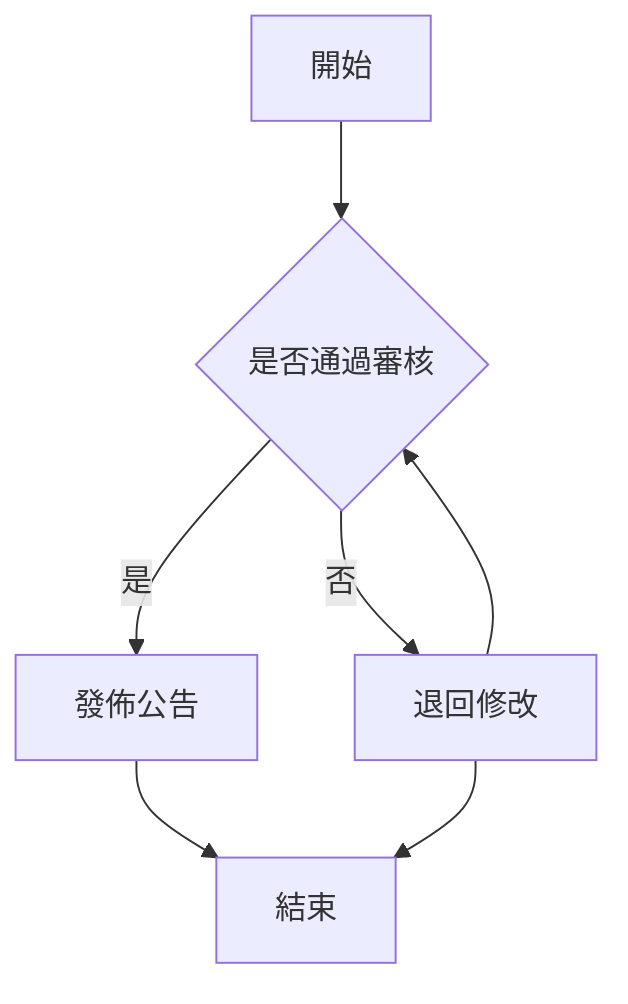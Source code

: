 graph TD
  A[開始] --> B{是否通過審核}
  B -- 是 --> C[發佈公告]
  B -- 否 --> D[退回修改]
  D --> B
  C --> E[結束]
  D --> E